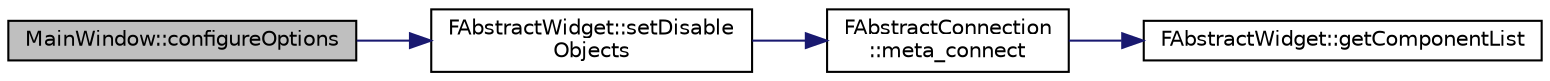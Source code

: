 digraph "MainWindow::configureOptions"
{
 // INTERACTIVE_SVG=YES
  edge [fontname="Helvetica",fontsize="10",labelfontname="Helvetica",labelfontsize="10"];
  node [fontname="Helvetica",fontsize="10",shape=record];
  rankdir="LR";
  Node19 [label="MainWindow::configureOptions",height=0.2,width=0.4,color="black", fillcolor="grey75", style="filled", fontcolor="black"];
  Node19 -> Node20 [color="midnightblue",fontsize="10",style="solid",fontname="Helvetica"];
  Node20 [label="FAbstractWidget::setDisable\lObjects",height=0.2,width=0.4,color="black", fillcolor="white", style="filled",URL="$class_f_abstract_widget.html#ac95a769d8e274582de7bf014a3289a39"];
  Node20 -> Node21 [color="midnightblue",fontsize="10",style="solid",fontname="Helvetica"];
  Node21 [label="FAbstractConnection\l::meta_connect",height=0.2,width=0.4,color="black", fillcolor="white", style="filled",URL="$class_f_abstract_connection.html#afbf1c1d7d9f7f8c39659cff4ce05f87f"];
  Node21 -> Node22 [color="midnightblue",fontsize="10",style="solid",fontname="Helvetica"];
  Node22 [label="FAbstractWidget::getComponentList",height=0.2,width=0.4,color="black", fillcolor="white", style="filled",URL="$class_f_abstract_widget.html#a0275be1c2f0cc30e047cd75d207b59e0"];
}
